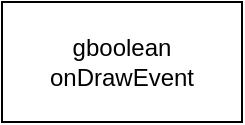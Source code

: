 <mxfile version="20.8.10" type="device"><diagram name="Page-1" id="CrNNzq8RrkqBLBY6sL8B"><mxGraphModel dx="1050" dy="653" grid="1" gridSize="10" guides="1" tooltips="1" connect="1" arrows="1" fold="1" page="1" pageScale="1" pageWidth="827" pageHeight="1169" math="0" shadow="0"><root><mxCell id="0"/><mxCell id="1" parent="0"/><mxCell id="Z1cPe8TKSF5A-8Z6d078-1" value="gboolean onDrawEvent" style="rounded=0;whiteSpace=wrap;html=1;" vertex="1" parent="1"><mxGeometry x="350" y="310" width="120" height="60" as="geometry"/></mxCell></root></mxGraphModel></diagram></mxfile>